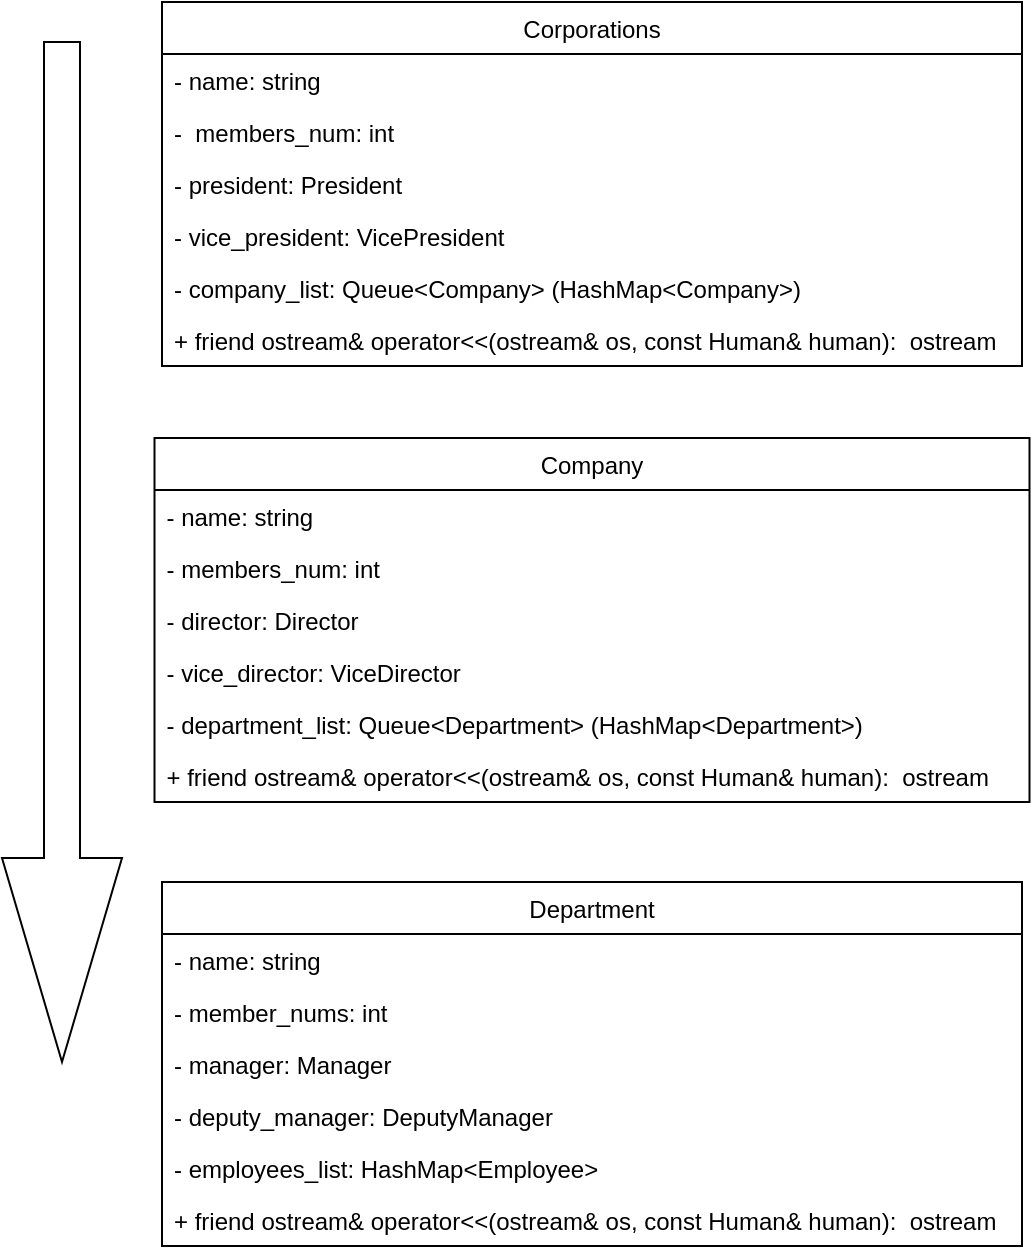<mxfile>
    <diagram id="4eHu-LruB-I9o6e-LUoq" name="Page-1">
        <mxGraphModel dx="984" dy="563" grid="1" gridSize="10" guides="1" tooltips="1" connect="1" arrows="1" fold="1" page="1" pageScale="1" pageWidth="850" pageHeight="1100" math="0" shadow="0">
            <root>
                <mxCell id="0"/>
                <mxCell id="1" parent="0"/>
                <mxCell id="12" value="Company" style="swimlane;fontStyle=0;childLayout=stackLayout;horizontal=1;startSize=26;fillColor=none;horizontalStack=0;resizeParent=1;resizeParentMax=0;resizeLast=0;collapsible=1;marginBottom=0;" parent="1" vertex="1">
                    <mxGeometry x="106.25" y="368" width="437.5" height="182" as="geometry"/>
                </mxCell>
                <mxCell id="13" value="- name: string" style="text;strokeColor=none;fillColor=none;align=left;verticalAlign=top;spacingLeft=4;spacingRight=4;overflow=hidden;rotatable=0;points=[[0,0.5],[1,0.5]];portConstraint=eastwest;" parent="12" vertex="1">
                    <mxGeometry y="26" width="437.5" height="26" as="geometry"/>
                </mxCell>
                <mxCell id="33" value="- members_num: int" style="text;strokeColor=none;fillColor=none;align=left;verticalAlign=top;spacingLeft=4;spacingRight=4;overflow=hidden;rotatable=0;points=[[0,0.5],[1,0.5]];portConstraint=eastwest;" parent="12" vertex="1">
                    <mxGeometry y="52" width="437.5" height="26" as="geometry"/>
                </mxCell>
                <mxCell id="14" value="- director: Director" style="text;strokeColor=none;fillColor=none;align=left;verticalAlign=top;spacingLeft=4;spacingRight=4;overflow=hidden;rotatable=0;points=[[0,0.5],[1,0.5]];portConstraint=eastwest;" parent="12" vertex="1">
                    <mxGeometry y="78" width="437.5" height="26" as="geometry"/>
                </mxCell>
                <mxCell id="15" value="- vice_director: ViceDirector" style="text;strokeColor=none;fillColor=none;align=left;verticalAlign=top;spacingLeft=4;spacingRight=4;overflow=hidden;rotatable=0;points=[[0,0.5],[1,0.5]];portConstraint=eastwest;" parent="12" vertex="1">
                    <mxGeometry y="104" width="437.5" height="26" as="geometry"/>
                </mxCell>
                <mxCell id="28" value="- department_list: Queue&lt;Department&gt; (HashMap&lt;Department&gt;)" style="text;strokeColor=none;fillColor=none;align=left;verticalAlign=top;spacingLeft=4;spacingRight=4;overflow=hidden;rotatable=0;points=[[0,0.5],[1,0.5]];portConstraint=eastwest;" parent="12" vertex="1">
                    <mxGeometry y="130" width="437.5" height="26" as="geometry"/>
                </mxCell>
                <mxCell id="46" value="+ friend ostream&amp; operator&lt;&lt;(ostream&amp; os, const Human&amp; human):  ostream" style="text;strokeColor=none;fillColor=none;align=left;verticalAlign=top;spacingLeft=4;spacingRight=4;overflow=hidden;rotatable=0;points=[[0,0.5],[1,0.5]];portConstraint=eastwest;" parent="12" vertex="1">
                    <mxGeometry y="156" width="437.5" height="26" as="geometry"/>
                </mxCell>
                <mxCell id="16" value="Department" style="swimlane;fontStyle=0;childLayout=stackLayout;horizontal=1;startSize=26;fillColor=none;horizontalStack=0;resizeParent=1;resizeParentMax=0;resizeLast=0;collapsible=1;marginBottom=0;" parent="1" vertex="1">
                    <mxGeometry x="110" y="590" width="430" height="182" as="geometry"/>
                </mxCell>
                <mxCell id="17" value="- name: string" style="text;strokeColor=none;fillColor=none;align=left;verticalAlign=top;spacingLeft=4;spacingRight=4;overflow=hidden;rotatable=0;points=[[0,0.5],[1,0.5]];portConstraint=eastwest;" parent="16" vertex="1">
                    <mxGeometry y="26" width="430" height="26" as="geometry"/>
                </mxCell>
                <mxCell id="34" value="- member_nums: int" style="text;strokeColor=none;fillColor=none;align=left;verticalAlign=top;spacingLeft=4;spacingRight=4;overflow=hidden;rotatable=0;points=[[0,0.5],[1,0.5]];portConstraint=eastwest;" parent="16" vertex="1">
                    <mxGeometry y="52" width="430" height="26" as="geometry"/>
                </mxCell>
                <mxCell id="18" value="- manager: Manager" style="text;strokeColor=none;fillColor=none;align=left;verticalAlign=top;spacingLeft=4;spacingRight=4;overflow=hidden;rotatable=0;points=[[0,0.5],[1,0.5]];portConstraint=eastwest;" parent="16" vertex="1">
                    <mxGeometry y="78" width="430" height="26" as="geometry"/>
                </mxCell>
                <mxCell id="19" value="- deputy_manager: DeputyManager" style="text;strokeColor=none;fillColor=none;align=left;verticalAlign=top;spacingLeft=4;spacingRight=4;overflow=hidden;rotatable=0;points=[[0,0.5],[1,0.5]];portConstraint=eastwest;" parent="16" vertex="1">
                    <mxGeometry y="104" width="430" height="26" as="geometry"/>
                </mxCell>
                <mxCell id="20" value="- employees_list: HashMap&lt;Employee&gt;" style="text;strokeColor=none;fillColor=none;align=left;verticalAlign=top;spacingLeft=4;spacingRight=4;overflow=hidden;rotatable=0;points=[[0,0.5],[1,0.5]];portConstraint=eastwest;" parent="16" vertex="1">
                    <mxGeometry y="130" width="430" height="26" as="geometry"/>
                </mxCell>
                <mxCell id="47" value="+ friend ostream&amp; operator&lt;&lt;(ostream&amp; os, const Human&amp; human):  ostream" style="text;strokeColor=none;fillColor=none;align=left;verticalAlign=top;spacingLeft=4;spacingRight=4;overflow=hidden;rotatable=0;points=[[0,0.5],[1,0.5]];portConstraint=eastwest;" parent="16" vertex="1">
                    <mxGeometry y="156" width="430" height="26" as="geometry"/>
                </mxCell>
                <mxCell id="21" value="Corporations" style="swimlane;fontStyle=0;childLayout=stackLayout;horizontal=1;startSize=26;fillColor=none;horizontalStack=0;resizeParent=1;resizeParentMax=0;resizeLast=0;collapsible=1;marginBottom=0;" parent="1" vertex="1">
                    <mxGeometry x="110" y="150" width="430" height="182" as="geometry"/>
                </mxCell>
                <mxCell id="22" value="- name: string" style="text;strokeColor=none;fillColor=none;align=left;verticalAlign=top;spacingLeft=4;spacingRight=4;overflow=hidden;rotatable=0;points=[[0,0.5],[1,0.5]];portConstraint=eastwest;" parent="21" vertex="1">
                    <mxGeometry y="26" width="430" height="26" as="geometry"/>
                </mxCell>
                <mxCell id="32" value="-  members_num: int" style="text;strokeColor=none;fillColor=none;align=left;verticalAlign=top;spacingLeft=4;spacingRight=4;overflow=hidden;rotatable=0;points=[[0,0.5],[1,0.5]];portConstraint=eastwest;" parent="21" vertex="1">
                    <mxGeometry y="52" width="430" height="26" as="geometry"/>
                </mxCell>
                <mxCell id="23" value="- president: President" style="text;strokeColor=none;fillColor=none;align=left;verticalAlign=top;spacingLeft=4;spacingRight=4;overflow=hidden;rotatable=0;points=[[0,0.5],[1,0.5]];portConstraint=eastwest;" parent="21" vertex="1">
                    <mxGeometry y="78" width="430" height="26" as="geometry"/>
                </mxCell>
                <mxCell id="24" value="- vice_president: VicePresident" style="text;strokeColor=none;fillColor=none;align=left;verticalAlign=top;spacingLeft=4;spacingRight=4;overflow=hidden;rotatable=0;points=[[0,0.5],[1,0.5]];portConstraint=eastwest;" parent="21" vertex="1">
                    <mxGeometry y="104" width="430" height="26" as="geometry"/>
                </mxCell>
                <mxCell id="25" value="- company_list: Queue&lt;Company&gt; (HashMap&lt;Company&gt;)" style="text;strokeColor=none;fillColor=none;align=left;verticalAlign=top;spacingLeft=4;spacingRight=4;overflow=hidden;rotatable=0;points=[[0,0.5],[1,0.5]];portConstraint=eastwest;" parent="21" vertex="1">
                    <mxGeometry y="130" width="430" height="26" as="geometry"/>
                </mxCell>
                <mxCell id="45" value="+ friend ostream&amp; operator&lt;&lt;(ostream&amp; os, const Human&amp; human):  ostream" style="text;strokeColor=none;fillColor=none;align=left;verticalAlign=top;spacingLeft=4;spacingRight=4;overflow=hidden;rotatable=0;points=[[0,0.5],[1,0.5]];portConstraint=eastwest;" parent="21" vertex="1">
                    <mxGeometry y="156" width="430" height="26" as="geometry"/>
                </mxCell>
                <mxCell id="29" value="" style="shape=singleArrow;direction=south;whiteSpace=wrap;html=1;" parent="1" vertex="1">
                    <mxGeometry x="30" y="170" width="60" height="510" as="geometry"/>
                </mxCell>
            </root>
        </mxGraphModel>
    </diagram>
</mxfile>